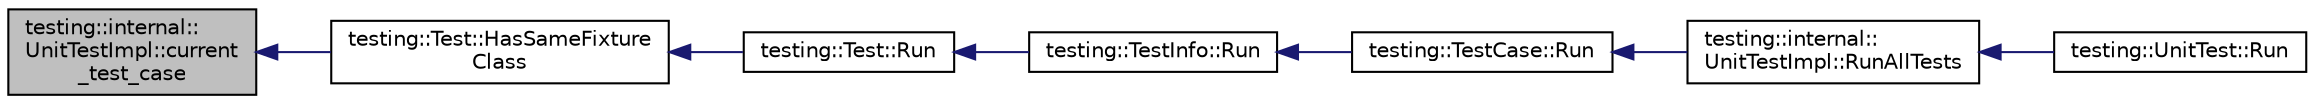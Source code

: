 digraph "testing::internal::UnitTestImpl::current_test_case"
{
  edge [fontname="Helvetica",fontsize="10",labelfontname="Helvetica",labelfontsize="10"];
  node [fontname="Helvetica",fontsize="10",shape=record];
  rankdir="LR";
  Node123 [label="testing::internal::\lUnitTestImpl::current\l_test_case",height=0.2,width=0.4,color="black", fillcolor="grey75", style="filled", fontcolor="black"];
  Node123 -> Node124 [dir="back",color="midnightblue",fontsize="10",style="solid",fontname="Helvetica"];
  Node124 [label="testing::Test::HasSameFixture\lClass",height=0.2,width=0.4,color="black", fillcolor="white", style="filled",URL="$df/d69/classtesting_1_1_test.html#ab76536a462529a457429061e209a8ee7"];
  Node124 -> Node125 [dir="back",color="midnightblue",fontsize="10",style="solid",fontname="Helvetica"];
  Node125 [label="testing::Test::Run",height=0.2,width=0.4,color="black", fillcolor="white", style="filled",URL="$df/d69/classtesting_1_1_test.html#ab70d07cb03d17ccb1aedc2be66eaccff"];
  Node125 -> Node126 [dir="back",color="midnightblue",fontsize="10",style="solid",fontname="Helvetica"];
  Node126 [label="testing::TestInfo::Run",height=0.2,width=0.4,color="black", fillcolor="white", style="filled",URL="$d1/d79/classtesting_1_1_test_info.html#ade784915e9be3a01e3a6ef509b77d6c9"];
  Node126 -> Node127 [dir="back",color="midnightblue",fontsize="10",style="solid",fontname="Helvetica"];
  Node127 [label="testing::TestCase::Run",height=0.2,width=0.4,color="black", fillcolor="white", style="filled",URL="$d0/dfa/classtesting_1_1_test_case.html#a6f5b3724cd5a8e446cd48a6150d08cde"];
  Node127 -> Node128 [dir="back",color="midnightblue",fontsize="10",style="solid",fontname="Helvetica"];
  Node128 [label="testing::internal::\lUnitTestImpl::RunAllTests",height=0.2,width=0.4,color="black", fillcolor="white", style="filled",URL="$d7/dda/classtesting_1_1internal_1_1_unit_test_impl.html#a1fb6be9971f4768c4136a05aa9e7e375"];
  Node128 -> Node129 [dir="back",color="midnightblue",fontsize="10",style="solid",fontname="Helvetica"];
  Node129 [label="testing::UnitTest::Run",height=0.2,width=0.4,color="black", fillcolor="white", style="filled",URL="$d7/d47/classtesting_1_1_unit_test.html#a2febc800536b44500565f4c423f359d3"];
}
